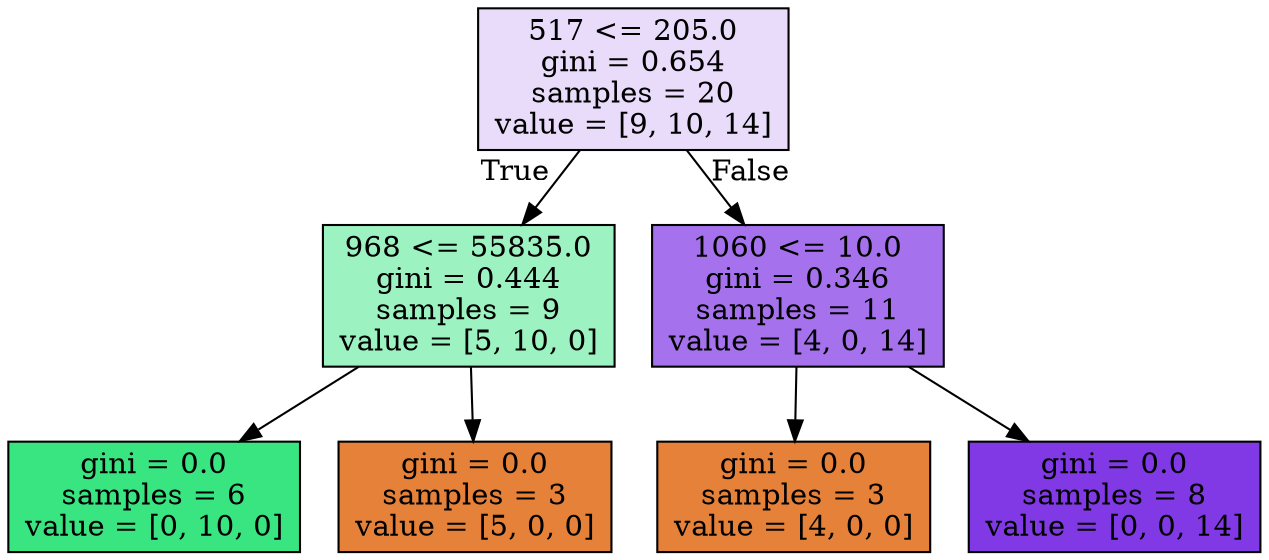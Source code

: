 digraph Tree {
node [shape=box, style="filled", color="black"] ;
0 [label="517 <= 205.0\ngini = 0.654\nsamples = 20\nvalue = [9, 10, 14]", fillcolor="#8139e52c"] ;
1 [label="968 <= 55835.0\ngini = 0.444\nsamples = 9\nvalue = [5, 10, 0]", fillcolor="#39e5817f"] ;
0 -> 1 [labeldistance=2.5, labelangle=45, headlabel="True"] ;
2 [label="gini = 0.0\nsamples = 6\nvalue = [0, 10, 0]", fillcolor="#39e581ff"] ;
1 -> 2 ;
3 [label="gini = 0.0\nsamples = 3\nvalue = [5, 0, 0]", fillcolor="#e58139ff"] ;
1 -> 3 ;
4 [label="1060 <= 10.0\ngini = 0.346\nsamples = 11\nvalue = [4, 0, 14]", fillcolor="#8139e5b6"] ;
0 -> 4 [labeldistance=2.5, labelangle=-45, headlabel="False"] ;
5 [label="gini = 0.0\nsamples = 3\nvalue = [4, 0, 0]", fillcolor="#e58139ff"] ;
4 -> 5 ;
6 [label="gini = 0.0\nsamples = 8\nvalue = [0, 0, 14]", fillcolor="#8139e5ff"] ;
4 -> 6 ;
}